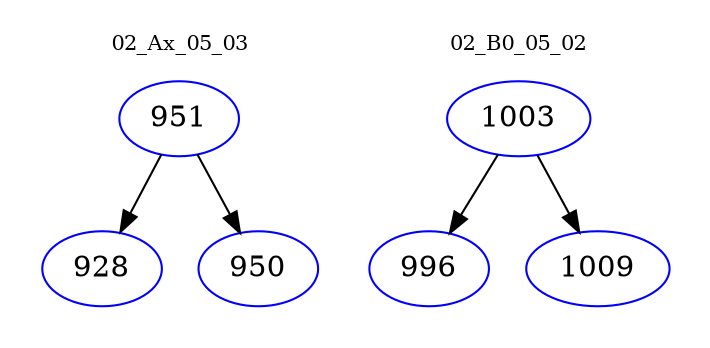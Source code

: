 digraph{
subgraph cluster_0 {
color = white
label = "02_Ax_05_03";
fontsize=10;
T0_951 [label="951", color="blue"]
T0_951 -> T0_928 [color="black"]
T0_928 [label="928", color="blue"]
T0_951 -> T0_950 [color="black"]
T0_950 [label="950", color="blue"]
}
subgraph cluster_1 {
color = white
label = "02_B0_05_02";
fontsize=10;
T1_1003 [label="1003", color="blue"]
T1_1003 -> T1_996 [color="black"]
T1_996 [label="996", color="blue"]
T1_1003 -> T1_1009 [color="black"]
T1_1009 [label="1009", color="blue"]
}
}
